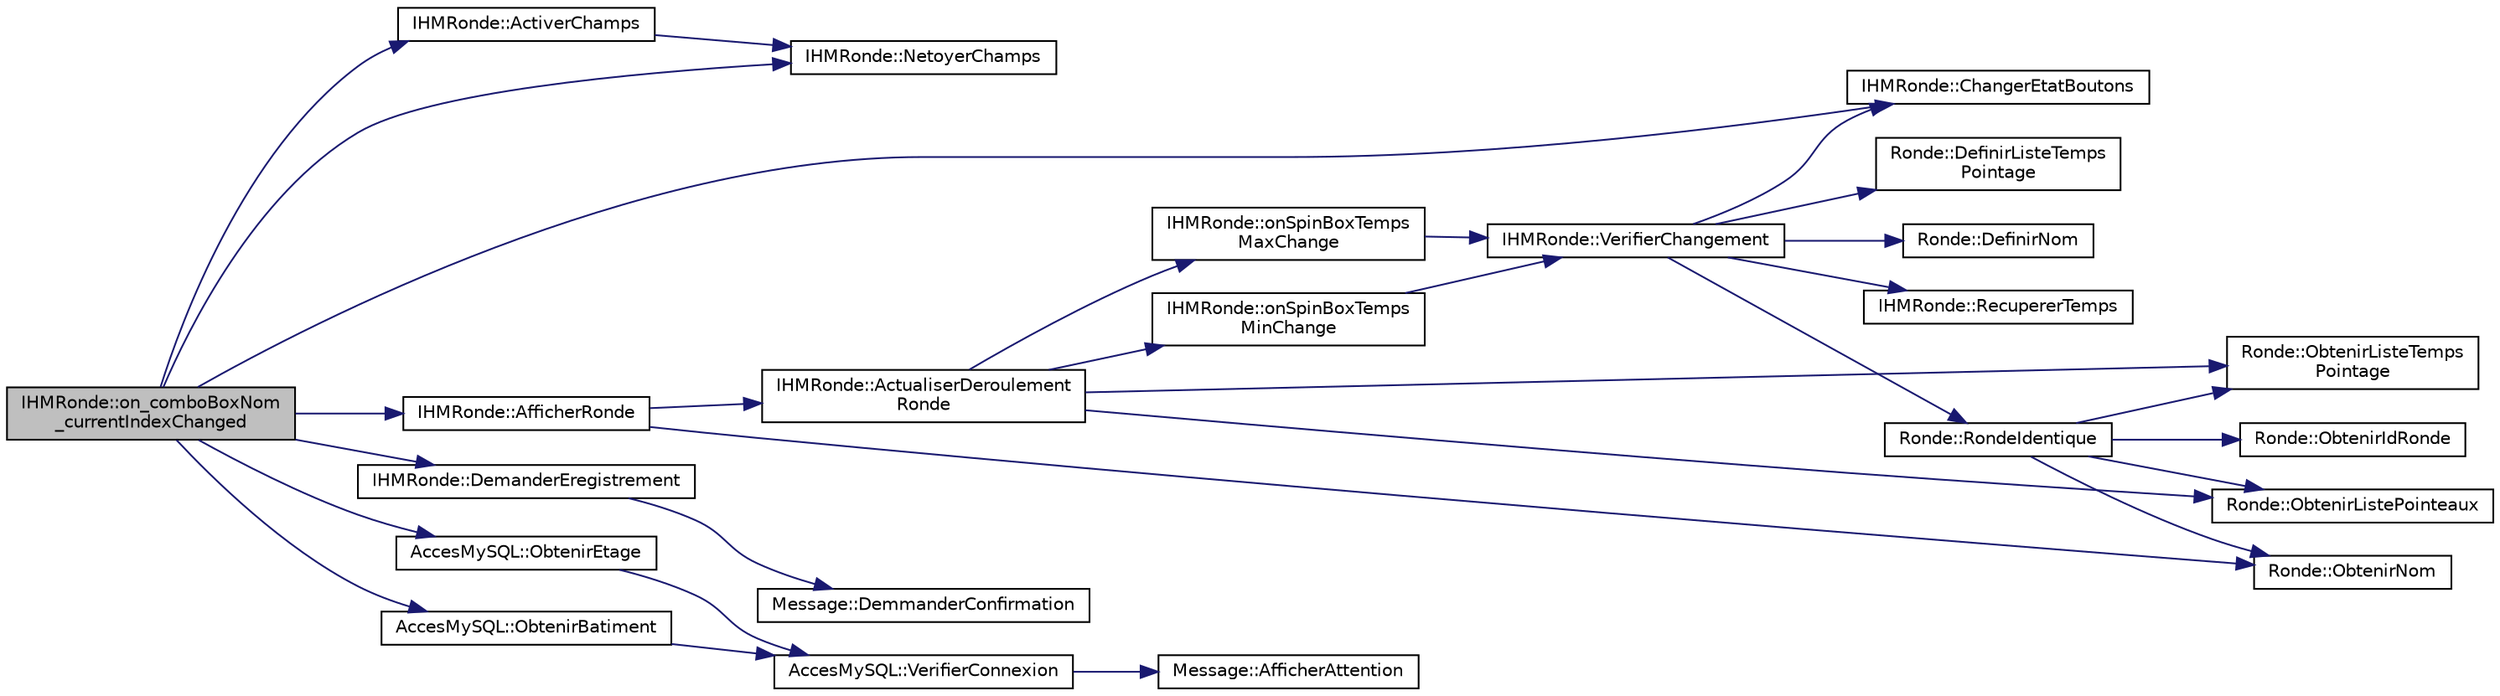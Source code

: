 digraph "IHMRonde::on_comboBoxNom_currentIndexChanged"
{
 // LATEX_PDF_SIZE
  edge [fontname="Helvetica",fontsize="10",labelfontname="Helvetica",labelfontsize="10"];
  node [fontname="Helvetica",fontsize="10",shape=record];
  rankdir="LR";
  Node1 [label="IHMRonde::on_comboBoxNom\l_currentIndexChanged",height=0.2,width=0.4,color="black", fillcolor="grey75", style="filled", fontcolor="black",tooltip="------------—PRIVATE-SLOTS-----------—///"];
  Node1 -> Node2 [color="midnightblue",fontsize="10",style="solid"];
  Node2 [label="IHMRonde::ActiverChamps",height=0.2,width=0.4,color="black", fillcolor="white", style="filled",URL="$class_i_h_m_ronde.html#af580fbf9bfcf627b96079082877055d0",tooltip="IHMRonde::ActiverChamps Active ou désactive le champ nom et les tableaux de l'ihm selon le paramètre,..."];
  Node2 -> Node3 [color="midnightblue",fontsize="10",style="solid"];
  Node3 [label="IHMRonde::NetoyerChamps",height=0.2,width=0.4,color="black", fillcolor="white", style="filled",URL="$class_i_h_m_ronde.html#aac9d3faac4128e12df55faf925974c01",tooltip="IHMRonde::NetoyerChamps Permet de vider le champs nom et le tableau déroulement de la ronde."];
  Node1 -> Node4 [color="midnightblue",fontsize="10",style="solid"];
  Node4 [label="IHMRonde::AfficherRonde",height=0.2,width=0.4,color="black", fillcolor="white", style="filled",URL="$class_i_h_m_ronde.html#a32eb9d9b3cab269c2bcb5ed812109442",tooltip="IHMRonde::AfficherRonde Permet d'afficher le ronde passé en parmamètre."];
  Node4 -> Node5 [color="midnightblue",fontsize="10",style="solid"];
  Node5 [label="IHMRonde::ActualiserDeroulement\lRonde",height=0.2,width=0.4,color="black", fillcolor="white", style="filled",URL="$class_i_h_m_ronde.html#aa456c367fc52e689745f11003d1fd274",tooltip="IHMRonde::ActualiserDeroulementRonde Permet la creation des ligne du tableau déroulement de la ronde ..."];
  Node5 -> Node6 [color="midnightblue",fontsize="10",style="solid"];
  Node6 [label="Ronde::ObtenirListePointeaux",height=0.2,width=0.4,color="black", fillcolor="white", style="filled",URL="$class_ronde.html#a1e49a3028f0d60a9163583a160118f19",tooltip=" "];
  Node5 -> Node7 [color="midnightblue",fontsize="10",style="solid"];
  Node7 [label="Ronde::ObtenirListeTemps\lPointage",height=0.2,width=0.4,color="black", fillcolor="white", style="filled",URL="$class_ronde.html#ac625099a69c7abadefec375bd7121869",tooltip=" "];
  Node5 -> Node8 [color="midnightblue",fontsize="10",style="solid"];
  Node8 [label="IHMRonde::onSpinBoxTemps\lMaxChange",height=0.2,width=0.4,color="black", fillcolor="white", style="filled",URL="$class_i_h_m_ronde.html#ac4c757ddcb723e392b67626688cb74a1",tooltip="IHMRonde::onSpinBoxTempsMaxChange Lors d'un changement de valeur d'une des spinbox de temps max du ta..."];
  Node8 -> Node9 [color="midnightblue",fontsize="10",style="solid"];
  Node9 [label="IHMRonde::VerifierChangement",height=0.2,width=0.4,color="black", fillcolor="white", style="filled",URL="$class_i_h_m_ronde.html#ace12612c875acf91345b7e6469544d6c",tooltip="IHMRonde::VerifierChangement Vérifie si la ronde actuelle est identique a la ronde de la base de donn..."];
  Node9 -> Node10 [color="midnightblue",fontsize="10",style="solid"];
  Node10 [label="IHMRonde::ChangerEtatBoutons",height=0.2,width=0.4,color="black", fillcolor="white", style="filled",URL="$class_i_h_m_ronde.html#aa77f91ead67565768795095ce170d5de",tooltip="IHMRonde::ChangerEtatBoutons Permet de changer l'état des boutons sur l'ihm."];
  Node9 -> Node11 [color="midnightblue",fontsize="10",style="solid"];
  Node11 [label="Ronde::DefinirListeTemps\lPointage",height=0.2,width=0.4,color="black", fillcolor="white", style="filled",URL="$class_ronde.html#a8937af7d076d4344939fcb0ed19b8310",tooltip=" "];
  Node9 -> Node12 [color="midnightblue",fontsize="10",style="solid"];
  Node12 [label="Ronde::DefinirNom",height=0.2,width=0.4,color="black", fillcolor="white", style="filled",URL="$class_ronde.html#a7554acc946b987fc5419ef9f5543493f",tooltip=" "];
  Node9 -> Node13 [color="midnightblue",fontsize="10",style="solid"];
  Node13 [label="IHMRonde::RecupererTemps",height=0.2,width=0.4,color="black", fillcolor="white", style="filled",URL="$class_i_h_m_ronde.html#a31914f7ec075dfaefc10bd30008707e0",tooltip="IHMRonde::RecupererTemps Permet de recuperer les temps min et max des pointeau prèsent dans la liste ..."];
  Node9 -> Node14 [color="midnightblue",fontsize="10",style="solid"];
  Node14 [label="Ronde::RondeIdentique",height=0.2,width=0.4,color="black", fillcolor="white", style="filled",URL="$class_ronde.html#a0128f05ee680c9aaad0c253d1724ae51",tooltip="Ronde::RondeIdentique Permet de vérifier si la ronde passé en paramètre est identique à cette ronde."];
  Node14 -> Node15 [color="midnightblue",fontsize="10",style="solid"];
  Node15 [label="Ronde::ObtenirIdRonde",height=0.2,width=0.4,color="black", fillcolor="white", style="filled",URL="$class_ronde.html#a61f4a4424698eebfb4c872c33e890463",tooltip=" "];
  Node14 -> Node6 [color="midnightblue",fontsize="10",style="solid"];
  Node14 -> Node7 [color="midnightblue",fontsize="10",style="solid"];
  Node14 -> Node16 [color="midnightblue",fontsize="10",style="solid"];
  Node16 [label="Ronde::ObtenirNom",height=0.2,width=0.4,color="black", fillcolor="white", style="filled",URL="$class_ronde.html#add1831c12866ea50cf114695959de6eb",tooltip=" "];
  Node5 -> Node17 [color="midnightblue",fontsize="10",style="solid"];
  Node17 [label="IHMRonde::onSpinBoxTemps\lMinChange",height=0.2,width=0.4,color="black", fillcolor="white", style="filled",URL="$class_i_h_m_ronde.html#a6535256530aea2141dfe8e0e80a7d645",tooltip="IHMRonde::onSpinBoxTempsMinChange Lors d'un changement de valeur d'une des spinbox de temps min du ta..."];
  Node17 -> Node9 [color="midnightblue",fontsize="10",style="solid"];
  Node4 -> Node16 [color="midnightblue",fontsize="10",style="solid"];
  Node1 -> Node10 [color="midnightblue",fontsize="10",style="solid"];
  Node1 -> Node18 [color="midnightblue",fontsize="10",style="solid"];
  Node18 [label="IHMRonde::DemanderEregistrement",height=0.2,width=0.4,color="black", fillcolor="white", style="filled",URL="$class_i_h_m_ronde.html#a5eb5f9a0c197e3103a97c2a1459e730d",tooltip="IHMRonde::DemanderEregistrement Demande a l'utilisteur si il souhaite continuer sans enregister ou an..."];
  Node18 -> Node19 [color="midnightblue",fontsize="10",style="solid"];
  Node19 [label="Message::DemmanderConfirmation",height=0.2,width=0.4,color="black", fillcolor="white", style="filled",URL="$class_message.html#a0c6e95e7b1707ed6ea924f14d5a8943f",tooltip="Message::DemmanderConfirmation."];
  Node1 -> Node3 [color="midnightblue",fontsize="10",style="solid"];
  Node1 -> Node20 [color="midnightblue",fontsize="10",style="solid"];
  Node20 [label="AccesMySQL::ObtenirBatiment",height=0.2,width=0.4,color="black", fillcolor="white", style="filled",URL="$class_acces_my_s_q_l.html#aeb54c756172405507b9b5e03607a292c",tooltip=" "];
  Node20 -> Node21 [color="midnightblue",fontsize="10",style="solid"];
  Node21 [label="AccesMySQL::VerifierConnexion",height=0.2,width=0.4,color="black", fillcolor="white", style="filled",URL="$class_acces_my_s_q_l.html#ae2b42d87939b253b3cccb1a69b49cc51",tooltip=" "];
  Node21 -> Node22 [color="midnightblue",fontsize="10",style="solid"];
  Node22 [label="Message::AfficherAttention",height=0.2,width=0.4,color="black", fillcolor="white", style="filled",URL="$class_message.html#ac86f47b97c03cd86df0f23a28ea8a0a9",tooltip="Message::AfficherAttention Permet d'afficher l'information passé en paramètre dans un popup avec une ..."];
  Node1 -> Node23 [color="midnightblue",fontsize="10",style="solid"];
  Node23 [label="AccesMySQL::ObtenirEtage",height=0.2,width=0.4,color="black", fillcolor="white", style="filled",URL="$class_acces_my_s_q_l.html#a5a082bf072fa6dc2aaa4c6f08b9b159c",tooltip=" "];
  Node23 -> Node21 [color="midnightblue",fontsize="10",style="solid"];
}
